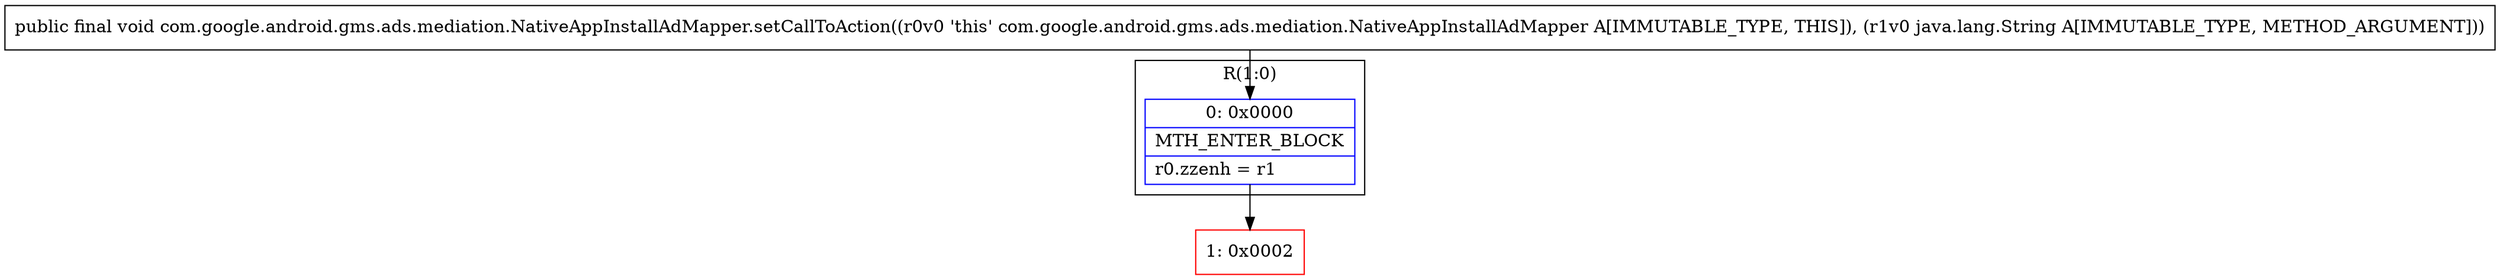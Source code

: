digraph "CFG forcom.google.android.gms.ads.mediation.NativeAppInstallAdMapper.setCallToAction(Ljava\/lang\/String;)V" {
subgraph cluster_Region_446905035 {
label = "R(1:0)";
node [shape=record,color=blue];
Node_0 [shape=record,label="{0\:\ 0x0000|MTH_ENTER_BLOCK\l|r0.zzenh = r1\l}"];
}
Node_1 [shape=record,color=red,label="{1\:\ 0x0002}"];
MethodNode[shape=record,label="{public final void com.google.android.gms.ads.mediation.NativeAppInstallAdMapper.setCallToAction((r0v0 'this' com.google.android.gms.ads.mediation.NativeAppInstallAdMapper A[IMMUTABLE_TYPE, THIS]), (r1v0 java.lang.String A[IMMUTABLE_TYPE, METHOD_ARGUMENT])) }"];
MethodNode -> Node_0;
Node_0 -> Node_1;
}


